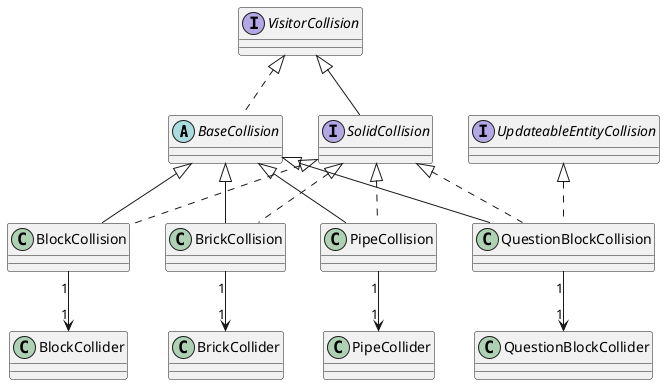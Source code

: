 @startuml

abstract BaseCollision

interface SolidCollision
interface VisitorCollision
interface UpdateableEntityCollision

BaseCollision .u.|> VisitorCollision
SolidCollision -u-|> VisitorCollision

BlockCollision .u.|> SolidCollision
BlockCollision -u-|> BaseCollision 
BlockCollision "1" --> "1" BlockCollider

BrickCollision .u.|> SolidCollision
BrickCollision -u-|> BaseCollision 
BrickCollision "1" --> "1" BrickCollider

PipeCollision .u.|> SolidCollision
PipeCollision -u-|> BaseCollision 
PipeCollision "1" --> "1" PipeCollider

QuestionBlockCollision .u.|> SolidCollision
QuestionBlockCollision .u.|> UpdateableEntityCollision
QuestionBlockCollision -u-|> BaseCollision 
QuestionBlockCollision "1" --> "1" QuestionBlockCollider
@enduml
